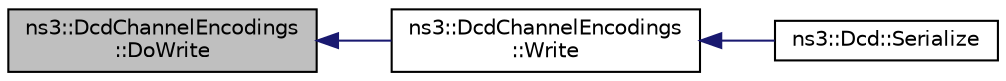 digraph "ns3::DcdChannelEncodings::DoWrite"
{
  edge [fontname="Helvetica",fontsize="10",labelfontname="Helvetica",labelfontsize="10"];
  node [fontname="Helvetica",fontsize="10",shape=record];
  rankdir="LR";
  Node1 [label="ns3::DcdChannelEncodings\l::DoWrite",height=0.2,width=0.4,color="black", fillcolor="grey75", style="filled", fontcolor="black"];
  Node1 -> Node2 [dir="back",color="midnightblue",fontsize="10",style="solid"];
  Node2 [label="ns3::DcdChannelEncodings\l::Write",height=0.2,width=0.4,color="black", fillcolor="white", style="filled",URL="$d8/de0/classns3_1_1DcdChannelEncodings.html#af4bef1c041881e8df291c781985c0f8e"];
  Node2 -> Node3 [dir="back",color="midnightblue",fontsize="10",style="solid"];
  Node3 [label="ns3::Dcd::Serialize",height=0.2,width=0.4,color="black", fillcolor="white", style="filled",URL="$db/dcc/classns3_1_1Dcd.html#a3bf1faa35b39d945f249886f2805de40"];
}
